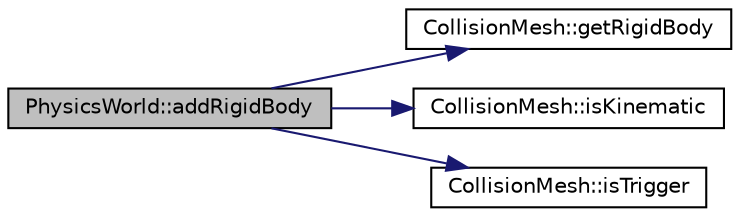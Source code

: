 digraph "PhysicsWorld::addRigidBody"
{
 // INTERACTIVE_SVG=YES
 // LATEX_PDF_SIZE
  edge [fontname="Helvetica",fontsize="10",labelfontname="Helvetica",labelfontsize="10"];
  node [fontname="Helvetica",fontsize="10",shape=record];
  rankdir="LR";
  Node1 [label="PhysicsWorld::addRigidBody",height=0.2,width=0.4,color="black", fillcolor="grey75", style="filled", fontcolor="black",tooltip=" "];
  Node1 -> Node2 [color="midnightblue",fontsize="10",style="solid",fontname="Helvetica"];
  Node2 [label="CollisionMesh::getRigidBody",height=0.2,width=0.4,color="black", fillcolor="white", style="filled",URL="$d4/daa/class_collision_mesh.html#a39ab9471f1d870a0ca50883203658617",tooltip=" "];
  Node1 -> Node3 [color="midnightblue",fontsize="10",style="solid",fontname="Helvetica"];
  Node3 [label="CollisionMesh::isKinematic",height=0.2,width=0.4,color="black", fillcolor="white", style="filled",URL="$d4/daa/class_collision_mesh.html#aef42c3553294f05d929dc50f0542da58",tooltip=" "];
  Node1 -> Node4 [color="midnightblue",fontsize="10",style="solid",fontname="Helvetica"];
  Node4 [label="CollisionMesh::isTrigger",height=0.2,width=0.4,color="black", fillcolor="white", style="filled",URL="$d4/daa/class_collision_mesh.html#ac06186aa8d797ff8b17c0da0db2f39a4",tooltip=" "];
}
